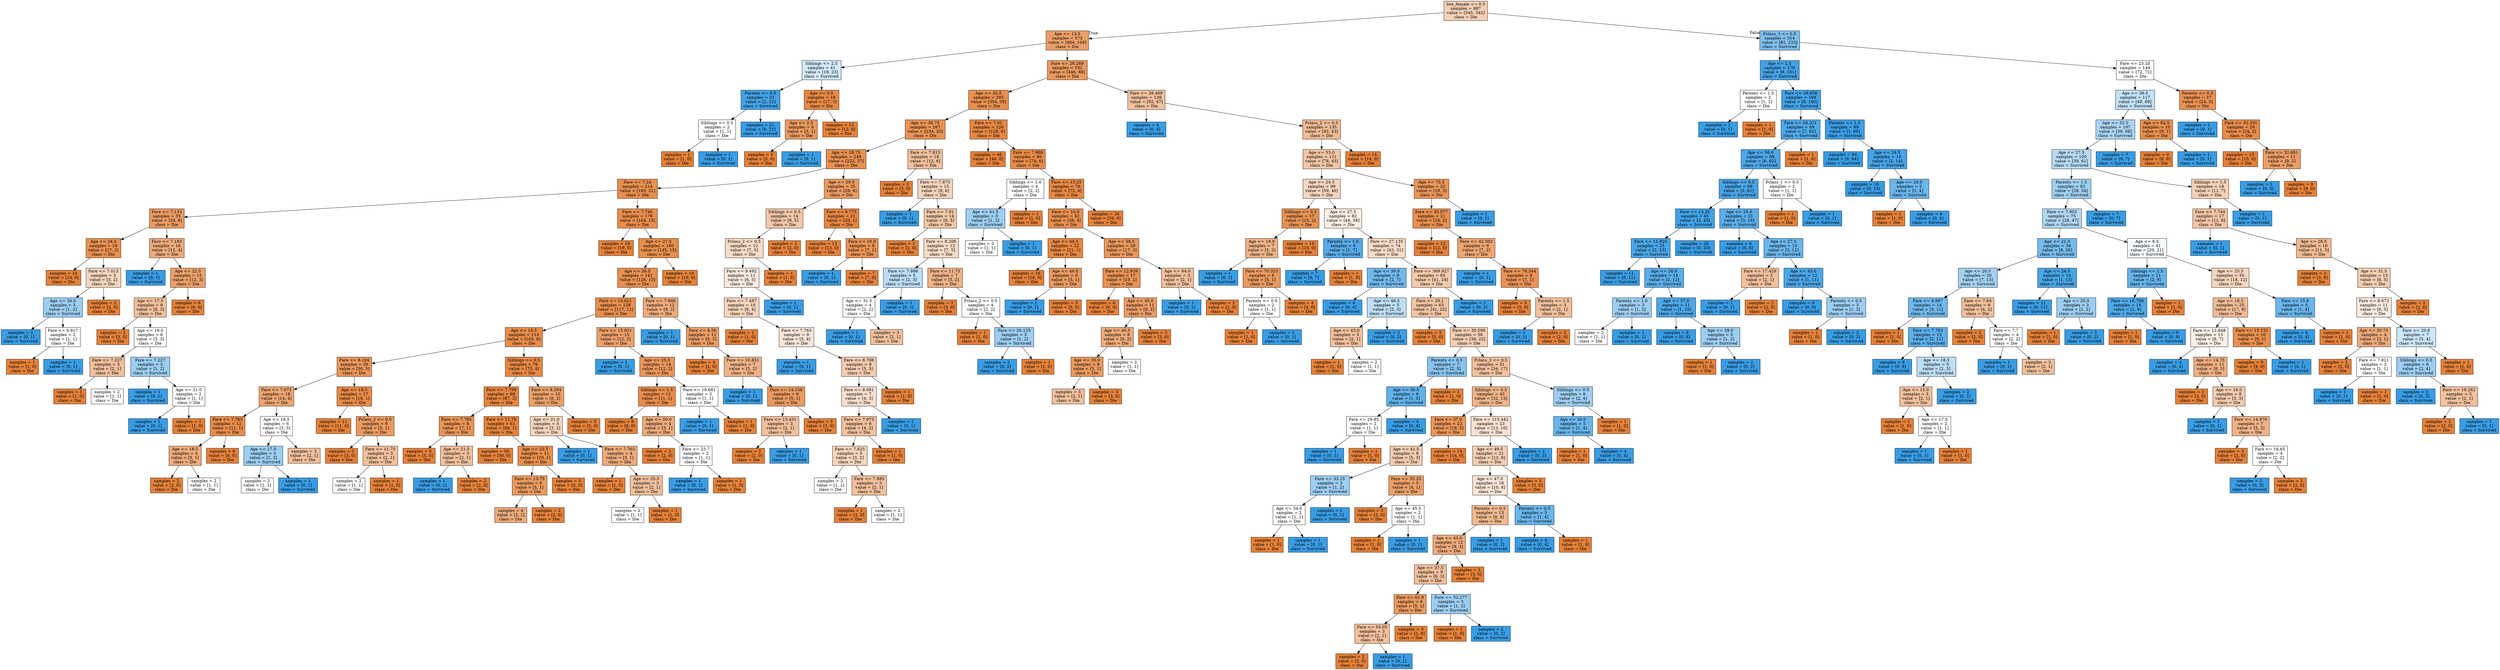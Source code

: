 digraph Tree {
node [shape=box, style="filled", color="black"] ;
0 [label="Sex_female <= 0.5\nsamples = 887\nvalue = [545, 342]\nclass = Die", fillcolor="#e581395f"] ;
1 [label="Age <= 13.0\nsamples = 573\nvalue = [464, 109]\nclass = Die", fillcolor="#e58139c3"] ;
0 -> 1 [labeldistance=2.5, labelangle=45, headlabel="True"] ;
2 [label="Siblings <= 2.5\nsamples = 41\nvalue = [18, 23]\nclass = Survived", fillcolor="#399de537"] ;
1 -> 2 ;
3 [label="Parents <= 0.5\nsamples = 23\nvalue = [1, 22]\nclass = Survived", fillcolor="#399de5f3"] ;
2 -> 3 ;
4 [label="Siblings <= 0.5\nsamples = 2\nvalue = [1, 1]\nclass = Die", fillcolor="#e5813900"] ;
3 -> 4 ;
5 [label="samples = 1\nvalue = [1, 0]\nclass = Die", fillcolor="#e58139ff"] ;
4 -> 5 ;
6 [label="samples = 1\nvalue = [0, 1]\nclass = Survived", fillcolor="#399de5ff"] ;
4 -> 6 ;
7 [label="samples = 21\nvalue = [0, 21]\nclass = Survived", fillcolor="#399de5ff"] ;
3 -> 7 ;
8 [label="Age <= 3.5\nsamples = 18\nvalue = [17, 1]\nclass = Die", fillcolor="#e58139f0"] ;
2 -> 8 ;
9 [label="Age <= 2.5\nsamples = 6\nvalue = [5, 1]\nclass = Die", fillcolor="#e58139cc"] ;
8 -> 9 ;
10 [label="samples = 5\nvalue = [5, 0]\nclass = Die", fillcolor="#e58139ff"] ;
9 -> 10 ;
11 [label="samples = 1\nvalue = [0, 1]\nclass = Survived", fillcolor="#399de5ff"] ;
9 -> 11 ;
12 [label="samples = 12\nvalue = [12, 0]\nclass = Die", fillcolor="#e58139ff"] ;
8 -> 12 ;
13 [label="Fare <= 26.269\nsamples = 532\nvalue = [446, 86]\nclass = Die", fillcolor="#e58139ce"] ;
1 -> 13 ;
14 [label="Age <= 32.5\nsamples = 393\nvalue = [354, 39]\nclass = Die", fillcolor="#e58139e3"] ;
13 -> 14 ;
15 [label="Age <= 30.75\nsamples = 267\nvalue = [234, 33]\nclass = Die", fillcolor="#e58139db"] ;
14 -> 15 ;
16 [label="Age <= 28.75\nsamples = 249\nvalue = [222, 27]\nclass = Die", fillcolor="#e58139e0"] ;
15 -> 16 ;
17 [label="Fare <= 7.24\nsamples = 214\nvalue = [193, 21]\nclass = Die", fillcolor="#e58139e3"] ;
16 -> 17 ;
18 [label="Fare <= 7.133\nsamples = 35\nvalue = [29, 6]\nclass = Die", fillcolor="#e58139ca"] ;
17 -> 18 ;
19 [label="Age <= 24.5\nsamples = 19\nvalue = [17, 2]\nclass = Die", fillcolor="#e58139e1"] ;
18 -> 19 ;
20 [label="samples = 14\nvalue = [14, 0]\nclass = Die", fillcolor="#e58139ff"] ;
19 -> 20 ;
21 [label="Fare <= 7.013\nsamples = 5\nvalue = [3, 2]\nclass = Die", fillcolor="#e5813955"] ;
19 -> 21 ;
22 [label="Age <= 26.0\nsamples = 3\nvalue = [1, 2]\nclass = Survived", fillcolor="#399de57f"] ;
21 -> 22 ;
23 [label="samples = 1\nvalue = [0, 1]\nclass = Survived", fillcolor="#399de5ff"] ;
22 -> 23 ;
24 [label="Fare <= 6.917\nsamples = 2\nvalue = [1, 1]\nclass = Die", fillcolor="#e5813900"] ;
22 -> 24 ;
25 [label="samples = 1\nvalue = [1, 0]\nclass = Die", fillcolor="#e58139ff"] ;
24 -> 25 ;
26 [label="samples = 1\nvalue = [0, 1]\nclass = Survived", fillcolor="#399de5ff"] ;
24 -> 26 ;
27 [label="samples = 2\nvalue = [2, 0]\nclass = Die", fillcolor="#e58139ff"] ;
21 -> 27 ;
28 [label="Fare <= 7.183\nsamples = 16\nvalue = [12, 4]\nclass = Die", fillcolor="#e58139aa"] ;
18 -> 28 ;
29 [label="samples = 1\nvalue = [0, 1]\nclass = Survived", fillcolor="#399de5ff"] ;
28 -> 29 ;
30 [label="Age <= 22.5\nsamples = 15\nvalue = [12, 3]\nclass = Die", fillcolor="#e58139bf"] ;
28 -> 30 ;
31 [label="Age <= 17.5\nsamples = 9\nvalue = [6, 3]\nclass = Die", fillcolor="#e581397f"] ;
30 -> 31 ;
32 [label="samples = 3\nvalue = [3, 0]\nclass = Die", fillcolor="#e58139ff"] ;
31 -> 32 ;
33 [label="Age <= 19.0\nsamples = 6\nvalue = [3, 3]\nclass = Die", fillcolor="#e5813900"] ;
31 -> 33 ;
34 [label="Fare <= 7.227\nsamples = 3\nvalue = [2, 1]\nclass = Die", fillcolor="#e581397f"] ;
33 -> 34 ;
35 [label="samples = 1\nvalue = [1, 0]\nclass = Die", fillcolor="#e58139ff"] ;
34 -> 35 ;
36 [label="samples = 2\nvalue = [1, 1]\nclass = Die", fillcolor="#e5813900"] ;
34 -> 36 ;
37 [label="Fare <= 7.227\nsamples = 3\nvalue = [1, 2]\nclass = Survived", fillcolor="#399de57f"] ;
33 -> 37 ;
38 [label="samples = 1\nvalue = [0, 1]\nclass = Survived", fillcolor="#399de5ff"] ;
37 -> 38 ;
39 [label="Age <= 21.0\nsamples = 2\nvalue = [1, 1]\nclass = Die", fillcolor="#e5813900"] ;
37 -> 39 ;
40 [label="samples = 1\nvalue = [0, 1]\nclass = Survived", fillcolor="#399de5ff"] ;
39 -> 40 ;
41 [label="samples = 1\nvalue = [1, 0]\nclass = Die", fillcolor="#e58139ff"] ;
39 -> 41 ;
42 [label="samples = 6\nvalue = [6, 0]\nclass = Die", fillcolor="#e58139ff"] ;
30 -> 42 ;
43 [label="Fare <= 7.746\nsamples = 179\nvalue = [164, 15]\nclass = Die", fillcolor="#e58139e8"] ;
17 -> 43 ;
44 [label="samples = 19\nvalue = [19, 0]\nclass = Die", fillcolor="#e58139ff"] ;
43 -> 44 ;
45 [label="Age <= 27.5\nsamples = 160\nvalue = [145, 15]\nclass = Die", fillcolor="#e58139e5"] ;
43 -> 45 ;
46 [label="Age <= 26.5\nsamples = 141\nvalue = [126, 15]\nclass = Die", fillcolor="#e58139e1"] ;
45 -> 46 ;
47 [label="Fare <= 15.621\nsamples = 129\nvalue = [117, 12]\nclass = Die", fillcolor="#e58139e5"] ;
46 -> 47 ;
48 [label="Age <= 19.5\nsamples = 114\nvalue = [105, 9]\nclass = Die", fillcolor="#e58139e9"] ;
47 -> 48 ;
49 [label="Fare <= 8.104\nsamples = 35\nvalue = [30, 5]\nclass = Die", fillcolor="#e58139d4"] ;
48 -> 49 ;
50 [label="Fare <= 7.973\nsamples = 18\nvalue = [14, 4]\nclass = Die", fillcolor="#e58139b6"] ;
49 -> 50 ;
51 [label="Fare <= 7.763\nsamples = 12\nvalue = [11, 1]\nclass = Die", fillcolor="#e58139e8"] ;
50 -> 51 ;
52 [label="Age <= 18.5\nsamples = 4\nvalue = [3, 1]\nclass = Die", fillcolor="#e58139aa"] ;
51 -> 52 ;
53 [label="samples = 2\nvalue = [2, 0]\nclass = Die", fillcolor="#e58139ff"] ;
52 -> 53 ;
54 [label="samples = 2\nvalue = [1, 1]\nclass = Die", fillcolor="#e5813900"] ;
52 -> 54 ;
55 [label="samples = 8\nvalue = [8, 0]\nclass = Die", fillcolor="#e58139ff"] ;
51 -> 55 ;
56 [label="Age <= 18.5\nsamples = 6\nvalue = [3, 3]\nclass = Die", fillcolor="#e5813900"] ;
50 -> 56 ;
57 [label="Age <= 17.0\nsamples = 3\nvalue = [1, 2]\nclass = Survived", fillcolor="#399de57f"] ;
56 -> 57 ;
58 [label="samples = 2\nvalue = [1, 1]\nclass = Die", fillcolor="#e5813900"] ;
57 -> 58 ;
59 [label="samples = 1\nvalue = [0, 1]\nclass = Survived", fillcolor="#399de5ff"] ;
57 -> 59 ;
60 [label="samples = 3\nvalue = [2, 1]\nclass = Die", fillcolor="#e581397f"] ;
56 -> 60 ;
61 [label="Age <= 18.5\nsamples = 17\nvalue = [16, 1]\nclass = Die", fillcolor="#e58139ef"] ;
49 -> 61 ;
62 [label="samples = 11\nvalue = [11, 0]\nclass = Die", fillcolor="#e58139ff"] ;
61 -> 62 ;
63 [label="Pclass_2 <= 0.5\nsamples = 6\nvalue = [5, 1]\nclass = Die", fillcolor="#e58139cc"] ;
61 -> 63 ;
64 [label="samples = 3\nvalue = [3, 0]\nclass = Die", fillcolor="#e58139ff"] ;
63 -> 64 ;
65 [label="Fare <= 11.75\nsamples = 3\nvalue = [2, 1]\nclass = Die", fillcolor="#e581397f"] ;
63 -> 65 ;
66 [label="samples = 2\nvalue = [1, 1]\nclass = Die", fillcolor="#e5813900"] ;
65 -> 66 ;
67 [label="samples = 1\nvalue = [1, 0]\nclass = Die", fillcolor="#e58139ff"] ;
65 -> 67 ;
68 [label="Siblings <= 0.5\nsamples = 79\nvalue = [75, 4]\nclass = Die", fillcolor="#e58139f1"] ;
48 -> 68 ;
69 [label="Fare <= 7.798\nsamples = 69\nvalue = [67, 2]\nclass = Die", fillcolor="#e58139f7"] ;
68 -> 69 ;
70 [label="Fare <= 7.785\nsamples = 8\nvalue = [7, 1]\nclass = Die", fillcolor="#e58139db"] ;
69 -> 70 ;
71 [label="samples = 5\nvalue = [5, 0]\nclass = Die", fillcolor="#e58139ff"] ;
70 -> 71 ;
72 [label="Age <= 21.5\nsamples = 3\nvalue = [2, 1]\nclass = Die", fillcolor="#e581397f"] ;
70 -> 72 ;
73 [label="samples = 1\nvalue = [0, 1]\nclass = Survived", fillcolor="#399de5ff"] ;
72 -> 73 ;
74 [label="samples = 2\nvalue = [2, 0]\nclass = Die", fillcolor="#e58139ff"] ;
72 -> 74 ;
75 [label="Fare <= 11.75\nsamples = 61\nvalue = [60, 1]\nclass = Die", fillcolor="#e58139fb"] ;
69 -> 75 ;
76 [label="samples = 50\nvalue = [50, 0]\nclass = Die", fillcolor="#e58139ff"] ;
75 -> 76 ;
77 [label="Age <= 23.5\nsamples = 11\nvalue = [10, 1]\nclass = Die", fillcolor="#e58139e6"] ;
75 -> 77 ;
78 [label="Fare <= 13.75\nsamples = 6\nvalue = [5, 1]\nclass = Die", fillcolor="#e58139cc"] ;
77 -> 78 ;
79 [label="samples = 4\nvalue = [3, 1]\nclass = Die", fillcolor="#e58139aa"] ;
78 -> 79 ;
80 [label="samples = 2\nvalue = [2, 0]\nclass = Die", fillcolor="#e58139ff"] ;
78 -> 80 ;
81 [label="samples = 5\nvalue = [5, 0]\nclass = Die", fillcolor="#e58139ff"] ;
77 -> 81 ;
82 [label="Fare <= 8.294\nsamples = 10\nvalue = [8, 2]\nclass = Die", fillcolor="#e58139bf"] ;
68 -> 82 ;
83 [label="Age <= 21.0\nsamples = 5\nvalue = [3, 2]\nclass = Die", fillcolor="#e5813955"] ;
82 -> 83 ;
84 [label="samples = 1\nvalue = [0, 1]\nclass = Survived", fillcolor="#399de5ff"] ;
83 -> 84 ;
85 [label="Fare <= 7.763\nsamples = 4\nvalue = [3, 1]\nclass = Die", fillcolor="#e58139aa"] ;
83 -> 85 ;
86 [label="samples = 1\nvalue = [1, 0]\nclass = Die", fillcolor="#e58139ff"] ;
85 -> 86 ;
87 [label="Age <= 25.5\nsamples = 3\nvalue = [2, 1]\nclass = Die", fillcolor="#e581397f"] ;
85 -> 87 ;
88 [label="samples = 2\nvalue = [1, 1]\nclass = Die", fillcolor="#e5813900"] ;
87 -> 88 ;
89 [label="samples = 1\nvalue = [1, 0]\nclass = Die", fillcolor="#e58139ff"] ;
87 -> 89 ;
90 [label="samples = 5\nvalue = [5, 0]\nclass = Die", fillcolor="#e58139ff"] ;
82 -> 90 ;
91 [label="Fare <= 15.921\nsamples = 15\nvalue = [12, 3]\nclass = Die", fillcolor="#e58139bf"] ;
47 -> 91 ;
92 [label="samples = 1\nvalue = [0, 1]\nclass = Survived", fillcolor="#399de5ff"] ;
91 -> 92 ;
93 [label="Age <= 25.5\nsamples = 14\nvalue = [12, 2]\nclass = Die", fillcolor="#e58139d4"] ;
91 -> 93 ;
94 [label="Siblings <= 1.5\nsamples = 12\nvalue = [11, 1]\nclass = Die", fillcolor="#e58139e8"] ;
93 -> 94 ;
95 [label="samples = 8\nvalue = [8, 0]\nclass = Die", fillcolor="#e58139ff"] ;
94 -> 95 ;
96 [label="Age <= 20.0\nsamples = 4\nvalue = [3, 1]\nclass = Die", fillcolor="#e58139aa"] ;
94 -> 96 ;
97 [label="samples = 2\nvalue = [2, 0]\nclass = Die", fillcolor="#e58139ff"] ;
96 -> 97 ;
98 [label="Fare <= 23.7\nsamples = 2\nvalue = [1, 1]\nclass = Die", fillcolor="#e5813900"] ;
96 -> 98 ;
99 [label="samples = 1\nvalue = [0, 1]\nclass = Survived", fillcolor="#399de5ff"] ;
98 -> 99 ;
100 [label="samples = 1\nvalue = [1, 0]\nclass = Die", fillcolor="#e58139ff"] ;
98 -> 100 ;
101 [label="Fare <= 19.681\nsamples = 2\nvalue = [1, 1]\nclass = Die", fillcolor="#e5813900"] ;
93 -> 101 ;
102 [label="samples = 1\nvalue = [0, 1]\nclass = Survived", fillcolor="#399de5ff"] ;
101 -> 102 ;
103 [label="samples = 1\nvalue = [1, 0]\nclass = Die", fillcolor="#e58139ff"] ;
101 -> 103 ;
104 [label="Fare <= 7.846\nsamples = 12\nvalue = [9, 3]\nclass = Die", fillcolor="#e58139aa"] ;
46 -> 104 ;
105 [label="samples = 1\nvalue = [0, 1]\nclass = Survived", fillcolor="#399de5ff"] ;
104 -> 105 ;
106 [label="Fare <= 8.56\nsamples = 11\nvalue = [9, 2]\nclass = Die", fillcolor="#e58139c6"] ;
104 -> 106 ;
107 [label="samples = 4\nvalue = [4, 0]\nclass = Die", fillcolor="#e58139ff"] ;
106 -> 107 ;
108 [label="Fare <= 10.831\nsamples = 7\nvalue = [5, 2]\nclass = Die", fillcolor="#e5813999"] ;
106 -> 108 ;
109 [label="samples = 1\nvalue = [0, 1]\nclass = Survived", fillcolor="#399de5ff"] ;
108 -> 109 ;
110 [label="Fare <= 14.158\nsamples = 6\nvalue = [5, 1]\nclass = Die", fillcolor="#e58139cc"] ;
108 -> 110 ;
111 [label="Fare <= 13.431\nsamples = 3\nvalue = [2, 1]\nclass = Die", fillcolor="#e581397f"] ;
110 -> 111 ;
112 [label="samples = 2\nvalue = [2, 0]\nclass = Die", fillcolor="#e58139ff"] ;
111 -> 112 ;
113 [label="samples = 1\nvalue = [0, 1]\nclass = Survived", fillcolor="#399de5ff"] ;
111 -> 113 ;
114 [label="samples = 3\nvalue = [3, 0]\nclass = Die", fillcolor="#e58139ff"] ;
110 -> 114 ;
115 [label="samples = 19\nvalue = [19, 0]\nclass = Die", fillcolor="#e58139ff"] ;
45 -> 115 ;
116 [label="Age <= 29.5\nsamples = 35\nvalue = [29, 6]\nclass = Die", fillcolor="#e58139ca"] ;
16 -> 116 ;
117 [label="Siblings <= 0.5\nsamples = 14\nvalue = [9, 5]\nclass = Die", fillcolor="#e5813971"] ;
116 -> 117 ;
118 [label="Pclass_2 <= 0.5\nsamples = 12\nvalue = [7, 5]\nclass = Die", fillcolor="#e5813949"] ;
117 -> 118 ;
119 [label="Fare <= 9.492\nsamples = 11\nvalue = [6, 5]\nclass = Die", fillcolor="#e581392a"] ;
118 -> 119 ;
120 [label="Fare <= 7.487\nsamples = 10\nvalue = [6, 4]\nclass = Die", fillcolor="#e5813955"] ;
119 -> 120 ;
121 [label="samples = 1\nvalue = [1, 0]\nclass = Die", fillcolor="#e58139ff"] ;
120 -> 121 ;
122 [label="Fare <= 7.763\nsamples = 9\nvalue = [5, 4]\nclass = Die", fillcolor="#e5813933"] ;
120 -> 122 ;
123 [label="samples = 1\nvalue = [0, 1]\nclass = Survived", fillcolor="#399de5ff"] ;
122 -> 123 ;
124 [label="Fare <= 8.798\nsamples = 8\nvalue = [5, 3]\nclass = Die", fillcolor="#e5813966"] ;
122 -> 124 ;
125 [label="Fare <= 8.081\nsamples = 7\nvalue = [4, 3]\nclass = Die", fillcolor="#e5813940"] ;
124 -> 125 ;
126 [label="Fare <= 7.973\nsamples = 6\nvalue = [4, 2]\nclass = Die", fillcolor="#e581397f"] ;
125 -> 126 ;
127 [label="Fare <= 7.825\nsamples = 5\nvalue = [3, 2]\nclass = Die", fillcolor="#e5813955"] ;
126 -> 127 ;
128 [label="samples = 2\nvalue = [1, 1]\nclass = Die", fillcolor="#e5813900"] ;
127 -> 128 ;
129 [label="Fare <= 7.885\nsamples = 3\nvalue = [2, 1]\nclass = Die", fillcolor="#e581397f"] ;
127 -> 129 ;
130 [label="samples = 1\nvalue = [1, 0]\nclass = Die", fillcolor="#e58139ff"] ;
129 -> 130 ;
131 [label="samples = 2\nvalue = [1, 1]\nclass = Die", fillcolor="#e5813900"] ;
129 -> 131 ;
132 [label="samples = 1\nvalue = [1, 0]\nclass = Die", fillcolor="#e58139ff"] ;
126 -> 132 ;
133 [label="samples = 1\nvalue = [0, 1]\nclass = Survived", fillcolor="#399de5ff"] ;
125 -> 133 ;
134 [label="samples = 1\nvalue = [1, 0]\nclass = Die", fillcolor="#e58139ff"] ;
124 -> 134 ;
135 [label="samples = 1\nvalue = [0, 1]\nclass = Survived", fillcolor="#399de5ff"] ;
119 -> 135 ;
136 [label="samples = 1\nvalue = [1, 0]\nclass = Die", fillcolor="#e58139ff"] ;
118 -> 136 ;
137 [label="samples = 2\nvalue = [2, 0]\nclass = Die", fillcolor="#e58139ff"] ;
117 -> 137 ;
138 [label="Fare <= 8.775\nsamples = 21\nvalue = [20, 1]\nclass = Die", fillcolor="#e58139f2"] ;
116 -> 138 ;
139 [label="samples = 13\nvalue = [13, 0]\nclass = Die", fillcolor="#e58139ff"] ;
138 -> 139 ;
140 [label="Fare <= 10.0\nsamples = 8\nvalue = [7, 1]\nclass = Die", fillcolor="#e58139db"] ;
138 -> 140 ;
141 [label="samples = 1\nvalue = [0, 1]\nclass = Survived", fillcolor="#399de5ff"] ;
140 -> 141 ;
142 [label="samples = 7\nvalue = [7, 0]\nclass = Die", fillcolor="#e58139ff"] ;
140 -> 142 ;
143 [label="Fare <= 7.815\nsamples = 18\nvalue = [12, 6]\nclass = Die", fillcolor="#e581397f"] ;
15 -> 143 ;
144 [label="samples = 3\nvalue = [3, 0]\nclass = Die", fillcolor="#e58139ff"] ;
143 -> 144 ;
145 [label="Fare <= 7.875\nsamples = 15\nvalue = [9, 6]\nclass = Die", fillcolor="#e5813955"] ;
143 -> 145 ;
146 [label="samples = 1\nvalue = [0, 1]\nclass = Survived", fillcolor="#399de5ff"] ;
145 -> 146 ;
147 [label="Fare <= 7.91\nsamples = 14\nvalue = [9, 5]\nclass = Die", fillcolor="#e5813971"] ;
145 -> 147 ;
148 [label="samples = 2\nvalue = [2, 0]\nclass = Die", fillcolor="#e58139ff"] ;
147 -> 148 ;
149 [label="Fare <= 8.206\nsamples = 12\nvalue = [7, 5]\nclass = Die", fillcolor="#e5813949"] ;
147 -> 149 ;
150 [label="Fare <= 7.988\nsamples = 5\nvalue = [2, 3]\nclass = Survived", fillcolor="#399de555"] ;
149 -> 150 ;
151 [label="Age <= 31.5\nsamples = 4\nvalue = [2, 2]\nclass = Die", fillcolor="#e5813900"] ;
150 -> 151 ;
152 [label="samples = 1\nvalue = [0, 1]\nclass = Survived", fillcolor="#399de5ff"] ;
151 -> 152 ;
153 [label="samples = 3\nvalue = [2, 1]\nclass = Die", fillcolor="#e581397f"] ;
151 -> 153 ;
154 [label="samples = 1\nvalue = [0, 1]\nclass = Survived", fillcolor="#399de5ff"] ;
150 -> 154 ;
155 [label="Fare <= 11.75\nsamples = 7\nvalue = [5, 2]\nclass = Die", fillcolor="#e5813999"] ;
149 -> 155 ;
156 [label="samples = 3\nvalue = [3, 0]\nclass = Die", fillcolor="#e58139ff"] ;
155 -> 156 ;
157 [label="Pclass_2 <= 0.5\nsamples = 4\nvalue = [2, 2]\nclass = Die", fillcolor="#e5813900"] ;
155 -> 157 ;
158 [label="samples = 1\nvalue = [1, 0]\nclass = Die", fillcolor="#e58139ff"] ;
157 -> 158 ;
159 [label="Fare <= 26.125\nsamples = 3\nvalue = [1, 2]\nclass = Survived", fillcolor="#399de57f"] ;
157 -> 159 ;
160 [label="samples = 2\nvalue = [0, 2]\nclass = Survived", fillcolor="#399de5ff"] ;
159 -> 160 ;
161 [label="samples = 1\nvalue = [1, 0]\nclass = Die", fillcolor="#e58139ff"] ;
159 -> 161 ;
162 [label="Fare <= 7.91\nsamples = 126\nvalue = [120, 6]\nclass = Die", fillcolor="#e58139f2"] ;
14 -> 162 ;
163 [label="samples = 46\nvalue = [46, 0]\nclass = Die", fillcolor="#e58139ff"] ;
162 -> 163 ;
164 [label="Fare <= 7.988\nsamples = 80\nvalue = [74, 6]\nclass = Die", fillcolor="#e58139ea"] ;
162 -> 164 ;
165 [label="Siblings <= 1.0\nsamples = 4\nvalue = [2, 2]\nclass = Die", fillcolor="#e5813900"] ;
164 -> 165 ;
166 [label="Age <= 41.5\nsamples = 3\nvalue = [1, 2]\nclass = Survived", fillcolor="#399de57f"] ;
165 -> 166 ;
167 [label="samples = 2\nvalue = [1, 1]\nclass = Die", fillcolor="#e5813900"] ;
166 -> 167 ;
168 [label="samples = 1\nvalue = [0, 1]\nclass = Survived", fillcolor="#399de5ff"] ;
166 -> 168 ;
169 [label="samples = 1\nvalue = [1, 0]\nclass = Die", fillcolor="#e58139ff"] ;
165 -> 169 ;
170 [label="Fare <= 13.25\nsamples = 76\nvalue = [72, 4]\nclass = Die", fillcolor="#e58139f1"] ;
164 -> 170 ;
171 [label="Fare <= 10.0\nsamples = 42\nvalue = [38, 4]\nclass = Die", fillcolor="#e58139e4"] ;
170 -> 171 ;
172 [label="Age <= 44.5\nsamples = 22\nvalue = [21, 1]\nclass = Die", fillcolor="#e58139f3"] ;
171 -> 172 ;
173 [label="samples = 16\nvalue = [16, 0]\nclass = Die", fillcolor="#e58139ff"] ;
172 -> 173 ;
174 [label="Age <= 46.0\nsamples = 6\nvalue = [5, 1]\nclass = Die", fillcolor="#e58139cc"] ;
172 -> 174 ;
175 [label="samples = 1\nvalue = [0, 1]\nclass = Survived", fillcolor="#399de5ff"] ;
174 -> 175 ;
176 [label="samples = 5\nvalue = [5, 0]\nclass = Die", fillcolor="#e58139ff"] ;
174 -> 176 ;
177 [label="Age <= 59.5\nsamples = 20\nvalue = [17, 3]\nclass = Die", fillcolor="#e58139d2"] ;
171 -> 177 ;
178 [label="Fare <= 12.938\nsamples = 17\nvalue = [15, 2]\nclass = Die", fillcolor="#e58139dd"] ;
177 -> 178 ;
179 [label="samples = 6\nvalue = [6, 0]\nclass = Die", fillcolor="#e58139ff"] ;
178 -> 179 ;
180 [label="Age <= 45.0\nsamples = 11\nvalue = [9, 2]\nclass = Die", fillcolor="#e58139c6"] ;
178 -> 180 ;
181 [label="Age <= 40.5\nsamples = 8\nvalue = [6, 2]\nclass = Die", fillcolor="#e58139aa"] ;
180 -> 181 ;
182 [label="Age <= 35.0\nsamples = 6\nvalue = [5, 1]\nclass = Die", fillcolor="#e58139cc"] ;
181 -> 182 ;
183 [label="samples = 3\nvalue = [2, 1]\nclass = Die", fillcolor="#e581397f"] ;
182 -> 183 ;
184 [label="samples = 3\nvalue = [3, 0]\nclass = Die", fillcolor="#e58139ff"] ;
182 -> 184 ;
185 [label="samples = 2\nvalue = [1, 1]\nclass = Die", fillcolor="#e5813900"] ;
181 -> 185 ;
186 [label="samples = 3\nvalue = [3, 0]\nclass = Die", fillcolor="#e58139ff"] ;
180 -> 186 ;
187 [label="Age <= 64.0\nsamples = 3\nvalue = [2, 1]\nclass = Die", fillcolor="#e581397f"] ;
177 -> 187 ;
188 [label="samples = 1\nvalue = [0, 1]\nclass = Survived", fillcolor="#399de5ff"] ;
187 -> 188 ;
189 [label="samples = 2\nvalue = [2, 0]\nclass = Die", fillcolor="#e58139ff"] ;
187 -> 189 ;
190 [label="samples = 34\nvalue = [34, 0]\nclass = Die", fillcolor="#e58139ff"] ;
170 -> 190 ;
191 [label="Fare <= 26.469\nsamples = 139\nvalue = [92, 47]\nclass = Die", fillcolor="#e581397d"] ;
13 -> 191 ;
192 [label="samples = 4\nvalue = [0, 4]\nclass = Survived", fillcolor="#399de5ff"] ;
191 -> 192 ;
193 [label="Pclass_2 <= 0.5\nsamples = 135\nvalue = [92, 43]\nclass = Die", fillcolor="#e5813988"] ;
191 -> 193 ;
194 [label="Age <= 53.0\nsamples = 121\nvalue = [78, 43]\nclass = Die", fillcolor="#e5813972"] ;
193 -> 194 ;
195 [label="Age <= 24.5\nsamples = 99\nvalue = [59, 40]\nclass = Die", fillcolor="#e5813952"] ;
194 -> 195 ;
196 [label="Siblings <= 0.5\nsamples = 17\nvalue = [15, 2]\nclass = Die", fillcolor="#e58139dd"] ;
195 -> 196 ;
197 [label="Age <= 19.0\nsamples = 7\nvalue = [5, 2]\nclass = Die", fillcolor="#e5813999"] ;
196 -> 197 ;
198 [label="samples = 1\nvalue = [0, 1]\nclass = Survived", fillcolor="#399de5ff"] ;
197 -> 198 ;
199 [label="Fare <= 70.323\nsamples = 6\nvalue = [5, 1]\nclass = Die", fillcolor="#e58139cc"] ;
197 -> 199 ;
200 [label="Parents <= 0.5\nsamples = 2\nvalue = [1, 1]\nclass = Die", fillcolor="#e5813900"] ;
199 -> 200 ;
201 [label="samples = 1\nvalue = [1, 0]\nclass = Die", fillcolor="#e58139ff"] ;
200 -> 201 ;
202 [label="samples = 1\nvalue = [0, 1]\nclass = Survived", fillcolor="#399de5ff"] ;
200 -> 202 ;
203 [label="samples = 4\nvalue = [4, 0]\nclass = Die", fillcolor="#e58139ff"] ;
199 -> 203 ;
204 [label="samples = 10\nvalue = [10, 0]\nclass = Die", fillcolor="#e58139ff"] ;
196 -> 204 ;
205 [label="Age <= 27.5\nsamples = 82\nvalue = [44, 38]\nclass = Die", fillcolor="#e5813923"] ;
195 -> 205 ;
206 [label="Parents <= 1.0\nsamples = 8\nvalue = [1, 7]\nclass = Survived", fillcolor="#399de5db"] ;
205 -> 206 ;
207 [label="samples = 7\nvalue = [0, 7]\nclass = Survived", fillcolor="#399de5ff"] ;
206 -> 207 ;
208 [label="samples = 1\nvalue = [1, 0]\nclass = Die", fillcolor="#e58139ff"] ;
206 -> 208 ;
209 [label="Fare <= 27.135\nsamples = 74\nvalue = [43, 31]\nclass = Die", fillcolor="#e5813947"] ;
205 -> 209 ;
210 [label="Age <= 39.0\nsamples = 9\nvalue = [2, 7]\nclass = Survived", fillcolor="#399de5b6"] ;
209 -> 210 ;
211 [label="samples = 4\nvalue = [0, 4]\nclass = Survived", fillcolor="#399de5ff"] ;
210 -> 211 ;
212 [label="Age <= 46.5\nsamples = 5\nvalue = [2, 3]\nclass = Survived", fillcolor="#399de555"] ;
210 -> 212 ;
213 [label="Age <= 43.0\nsamples = 3\nvalue = [2, 1]\nclass = Die", fillcolor="#e581397f"] ;
212 -> 213 ;
214 [label="samples = 1\nvalue = [1, 0]\nclass = Die", fillcolor="#e58139ff"] ;
213 -> 214 ;
215 [label="samples = 2\nvalue = [1, 1]\nclass = Die", fillcolor="#e5813900"] ;
213 -> 215 ;
216 [label="samples = 2\nvalue = [0, 2]\nclass = Survived", fillcolor="#399de5ff"] ;
212 -> 216 ;
217 [label="Fare <= 369.927\nsamples = 65\nvalue = [41, 24]\nclass = Die", fillcolor="#e581396a"] ;
209 -> 217 ;
218 [label="Fare <= 29.1\nsamples = 63\nvalue = [41, 22]\nclass = Die", fillcolor="#e5813976"] ;
217 -> 218 ;
219 [label="samples = 5\nvalue = [5, 0]\nclass = Die", fillcolor="#e58139ff"] ;
218 -> 219 ;
220 [label="Fare <= 30.598\nsamples = 58\nvalue = [36, 22]\nclass = Die", fillcolor="#e5813963"] ;
218 -> 220 ;
221 [label="Parents <= 0.5\nsamples = 7\nvalue = [2, 5]\nclass = Survived", fillcolor="#399de599"] ;
220 -> 221 ;
222 [label="Age <= 30.5\nsamples = 6\nvalue = [1, 5]\nclass = Survived", fillcolor="#399de5cc"] ;
221 -> 222 ;
223 [label="Fare <= 29.85\nsamples = 2\nvalue = [1, 1]\nclass = Die", fillcolor="#e5813900"] ;
222 -> 223 ;
224 [label="samples = 1\nvalue = [0, 1]\nclass = Survived", fillcolor="#399de5ff"] ;
223 -> 224 ;
225 [label="samples = 1\nvalue = [1, 0]\nclass = Die", fillcolor="#e58139ff"] ;
223 -> 225 ;
226 [label="samples = 4\nvalue = [0, 4]\nclass = Survived", fillcolor="#399de5ff"] ;
222 -> 226 ;
227 [label="samples = 1\nvalue = [1, 0]\nclass = Die", fillcolor="#e58139ff"] ;
221 -> 227 ;
228 [label="Pclass_3 <= 0.5\nsamples = 51\nvalue = [34, 17]\nclass = Die", fillcolor="#e581397f"] ;
220 -> 228 ;
229 [label="Siblings <= 0.5\nsamples = 45\nvalue = [32, 13]\nclass = Die", fillcolor="#e5813997"] ;
228 -> 229 ;
230 [label="Fare <= 37.0\nsamples = 22\nvalue = [19, 3]\nclass = Die", fillcolor="#e58139d7"] ;
229 -> 230 ;
231 [label="Age <= 41.5\nsamples = 8\nvalue = [5, 3]\nclass = Die", fillcolor="#e5813966"] ;
230 -> 231 ;
232 [label="Fare <= 33.25\nsamples = 3\nvalue = [1, 2]\nclass = Survived", fillcolor="#399de57f"] ;
231 -> 232 ;
233 [label="Age <= 34.0\nsamples = 2\nvalue = [1, 1]\nclass = Die", fillcolor="#e5813900"] ;
232 -> 233 ;
234 [label="samples = 1\nvalue = [1, 0]\nclass = Die", fillcolor="#e58139ff"] ;
233 -> 234 ;
235 [label="samples = 1\nvalue = [0, 1]\nclass = Survived", fillcolor="#399de5ff"] ;
233 -> 235 ;
236 [label="samples = 1\nvalue = [0, 1]\nclass = Survived", fillcolor="#399de5ff"] ;
232 -> 236 ;
237 [label="Fare <= 35.25\nsamples = 5\nvalue = [4, 1]\nclass = Die", fillcolor="#e58139bf"] ;
231 -> 237 ;
238 [label="samples = 3\nvalue = [3, 0]\nclass = Die", fillcolor="#e58139ff"] ;
237 -> 238 ;
239 [label="Age <= 45.5\nsamples = 2\nvalue = [1, 1]\nclass = Die", fillcolor="#e5813900"] ;
237 -> 239 ;
240 [label="samples = 1\nvalue = [1, 0]\nclass = Die", fillcolor="#e58139ff"] ;
239 -> 240 ;
241 [label="samples = 1\nvalue = [0, 1]\nclass = Survived", fillcolor="#399de5ff"] ;
239 -> 241 ;
242 [label="samples = 14\nvalue = [14, 0]\nclass = Die", fillcolor="#e58139ff"] ;
230 -> 242 ;
243 [label="Fare <= 115.442\nsamples = 23\nvalue = [13, 10]\nclass = Die", fillcolor="#e581393b"] ;
229 -> 243 ;
244 [label="Age <= 49.5\nsamples = 21\nvalue = [13, 8]\nclass = Die", fillcolor="#e5813962"] ;
243 -> 244 ;
245 [label="Age <= 47.0\nsamples = 18\nvalue = [10, 8]\nclass = Die", fillcolor="#e5813933"] ;
244 -> 245 ;
246 [label="Parents <= 0.5\nsamples = 13\nvalue = [9, 4]\nclass = Die", fillcolor="#e581398e"] ;
245 -> 246 ;
247 [label="Age <= 43.0\nsamples = 12\nvalue = [9, 3]\nclass = Die", fillcolor="#e58139aa"] ;
246 -> 247 ;
248 [label="Age <= 37.5\nsamples = 9\nvalue = [6, 3]\nclass = Die", fillcolor="#e581397f"] ;
247 -> 248 ;
249 [label="Fare <= 61.8\nsamples = 6\nvalue = [5, 1]\nclass = Die", fillcolor="#e58139cc"] ;
248 -> 249 ;
250 [label="Fare <= 55.05\nsamples = 3\nvalue = [2, 1]\nclass = Die", fillcolor="#e581397f"] ;
249 -> 250 ;
251 [label="samples = 2\nvalue = [2, 0]\nclass = Die", fillcolor="#e58139ff"] ;
250 -> 251 ;
252 [label="samples = 1\nvalue = [0, 1]\nclass = Survived", fillcolor="#399de5ff"] ;
250 -> 252 ;
253 [label="samples = 3\nvalue = [3, 0]\nclass = Die", fillcolor="#e58139ff"] ;
249 -> 253 ;
254 [label="Fare <= 52.277\nsamples = 3\nvalue = [1, 2]\nclass = Survived", fillcolor="#399de57f"] ;
248 -> 254 ;
255 [label="samples = 1\nvalue = [1, 0]\nclass = Die", fillcolor="#e58139ff"] ;
254 -> 255 ;
256 [label="samples = 2\nvalue = [0, 2]\nclass = Survived", fillcolor="#399de5ff"] ;
254 -> 256 ;
257 [label="samples = 3\nvalue = [3, 0]\nclass = Die", fillcolor="#e58139ff"] ;
247 -> 257 ;
258 [label="samples = 1\nvalue = [0, 1]\nclass = Survived", fillcolor="#399de5ff"] ;
246 -> 258 ;
259 [label="Parents <= 0.5\nsamples = 5\nvalue = [1, 4]\nclass = Survived", fillcolor="#399de5bf"] ;
245 -> 259 ;
260 [label="samples = 4\nvalue = [0, 4]\nclass = Survived", fillcolor="#399de5ff"] ;
259 -> 260 ;
261 [label="samples = 1\nvalue = [1, 0]\nclass = Die", fillcolor="#e58139ff"] ;
259 -> 261 ;
262 [label="samples = 3\nvalue = [3, 0]\nclass = Die", fillcolor="#e58139ff"] ;
244 -> 262 ;
263 [label="samples = 2\nvalue = [0, 2]\nclass = Survived", fillcolor="#399de5ff"] ;
243 -> 263 ;
264 [label="Siblings <= 0.5\nsamples = 6\nvalue = [2, 4]\nclass = Survived", fillcolor="#399de57f"] ;
228 -> 264 ;
265 [label="Age <= 30.0\nsamples = 5\nvalue = [1, 4]\nclass = Survived", fillcolor="#399de5bf"] ;
264 -> 265 ;
266 [label="samples = 1\nvalue = [1, 0]\nclass = Die", fillcolor="#e58139ff"] ;
265 -> 266 ;
267 [label="samples = 4\nvalue = [0, 4]\nclass = Survived", fillcolor="#399de5ff"] ;
265 -> 267 ;
268 [label="samples = 1\nvalue = [1, 0]\nclass = Die", fillcolor="#e58139ff"] ;
264 -> 268 ;
269 [label="samples = 2\nvalue = [0, 2]\nclass = Survived", fillcolor="#399de5ff"] ;
217 -> 269 ;
270 [label="Age <= 75.5\nsamples = 22\nvalue = [19, 3]\nclass = Die", fillcolor="#e58139d7"] ;
194 -> 270 ;
271 [label="Fare <= 35.077\nsamples = 21\nvalue = [19, 2]\nclass = Die", fillcolor="#e58139e4"] ;
270 -> 271 ;
272 [label="samples = 12\nvalue = [12, 0]\nclass = Die", fillcolor="#e58139ff"] ;
271 -> 272 ;
273 [label="Fare <= 42.502\nsamples = 9\nvalue = [7, 2]\nclass = Die", fillcolor="#e58139b6"] ;
271 -> 273 ;
274 [label="samples = 1\nvalue = [0, 1]\nclass = Survived", fillcolor="#399de5ff"] ;
273 -> 274 ;
275 [label="Fare <= 78.244\nsamples = 8\nvalue = [7, 1]\nclass = Die", fillcolor="#e58139db"] ;
273 -> 275 ;
276 [label="samples = 5\nvalue = [5, 0]\nclass = Die", fillcolor="#e58139ff"] ;
275 -> 276 ;
277 [label="Parents <= 1.5\nsamples = 3\nvalue = [2, 1]\nclass = Die", fillcolor="#e581397f"] ;
275 -> 277 ;
278 [label="samples = 1\nvalue = [0, 1]\nclass = Survived", fillcolor="#399de5ff"] ;
277 -> 278 ;
279 [label="samples = 2\nvalue = [2, 0]\nclass = Die", fillcolor="#e58139ff"] ;
277 -> 279 ;
280 [label="samples = 1\nvalue = [0, 1]\nclass = Survived", fillcolor="#399de5ff"] ;
270 -> 280 ;
281 [label="samples = 14\nvalue = [14, 0]\nclass = Die", fillcolor="#e58139ff"] ;
193 -> 281 ;
282 [label="Pclass_3 <= 0.5\nsamples = 314\nvalue = [81, 233]\nclass = Survived", fillcolor="#399de5a6"] ;
0 -> 282 [labeldistance=2.5, labelangle=-45, headlabel="False"] ;
283 [label="Age <= 2.5\nsamples = 170\nvalue = [9, 161]\nclass = Survived", fillcolor="#399de5f1"] ;
282 -> 283 ;
284 [label="Parents <= 1.5\nsamples = 2\nvalue = [1, 1]\nclass = Die", fillcolor="#e5813900"] ;
283 -> 284 ;
285 [label="samples = 1\nvalue = [0, 1]\nclass = Survived", fillcolor="#399de5ff"] ;
284 -> 285 ;
286 [label="samples = 1\nvalue = [1, 0]\nclass = Die", fillcolor="#e58139ff"] ;
284 -> 286 ;
287 [label="Fare <= 28.856\nsamples = 168\nvalue = [8, 160]\nclass = Survived", fillcolor="#399de5f2"] ;
283 -> 287 ;
288 [label="Fare <= 28.231\nsamples = 69\nvalue = [7, 62]\nclass = Survived", fillcolor="#399de5e2"] ;
287 -> 288 ;
289 [label="Age <= 56.0\nsamples = 68\nvalue = [6, 62]\nclass = Survived", fillcolor="#399de5e6"] ;
288 -> 289 ;
290 [label="Siblings <= 0.5\nsamples = 66\nvalue = [5, 61]\nclass = Survived", fillcolor="#399de5ea"] ;
289 -> 290 ;
291 [label="Fare <= 13.25\nsamples = 45\nvalue = [2, 43]\nclass = Survived", fillcolor="#399de5f3"] ;
290 -> 291 ;
292 [label="Fare <= 12.825\nsamples = 25\nvalue = [2, 23]\nclass = Survived", fillcolor="#399de5e9"] ;
291 -> 292 ;
293 [label="samples = 11\nvalue = [0, 11]\nclass = Survived", fillcolor="#399de5ff"] ;
292 -> 293 ;
294 [label="Age <= 26.0\nsamples = 14\nvalue = [2, 12]\nclass = Survived", fillcolor="#399de5d4"] ;
292 -> 294 ;
295 [label="Parents <= 1.0\nsamples = 3\nvalue = [1, 2]\nclass = Survived", fillcolor="#399de57f"] ;
294 -> 295 ;
296 [label="samples = 2\nvalue = [1, 1]\nclass = Die", fillcolor="#e5813900"] ;
295 -> 296 ;
297 [label="samples = 1\nvalue = [0, 1]\nclass = Survived", fillcolor="#399de5ff"] ;
295 -> 297 ;
298 [label="Age <= 37.0\nsamples = 11\nvalue = [1, 10]\nclass = Survived", fillcolor="#399de5e6"] ;
294 -> 298 ;
299 [label="samples = 8\nvalue = [0, 8]\nclass = Survived", fillcolor="#399de5ff"] ;
298 -> 299 ;
300 [label="Age <= 39.0\nsamples = 3\nvalue = [1, 2]\nclass = Survived", fillcolor="#399de57f"] ;
298 -> 300 ;
301 [label="samples = 1\nvalue = [1, 0]\nclass = Die", fillcolor="#e58139ff"] ;
300 -> 301 ;
302 [label="samples = 2\nvalue = [0, 2]\nclass = Survived", fillcolor="#399de5ff"] ;
300 -> 302 ;
303 [label="samples = 20\nvalue = [0, 20]\nclass = Survived", fillcolor="#399de5ff"] ;
291 -> 303 ;
304 [label="Age <= 25.0\nsamples = 21\nvalue = [3, 18]\nclass = Survived", fillcolor="#399de5d4"] ;
290 -> 304 ;
305 [label="samples = 6\nvalue = [0, 6]\nclass = Survived", fillcolor="#399de5ff"] ;
304 -> 305 ;
306 [label="Age <= 27.5\nsamples = 15\nvalue = [3, 12]\nclass = Survived", fillcolor="#399de5bf"] ;
304 -> 306 ;
307 [label="Fare <= 17.429\nsamples = 3\nvalue = [2, 1]\nclass = Die", fillcolor="#e581397f"] ;
306 -> 307 ;
308 [label="samples = 1\nvalue = [0, 1]\nclass = Survived", fillcolor="#399de5ff"] ;
307 -> 308 ;
309 [label="samples = 2\nvalue = [2, 0]\nclass = Die", fillcolor="#e58139ff"] ;
307 -> 309 ;
310 [label="Age <= 43.0\nsamples = 12\nvalue = [1, 11]\nclass = Survived", fillcolor="#399de5e8"] ;
306 -> 310 ;
311 [label="samples = 9\nvalue = [0, 9]\nclass = Survived", fillcolor="#399de5ff"] ;
310 -> 311 ;
312 [label="Parents <= 0.5\nsamples = 3\nvalue = [1, 2]\nclass = Survived", fillcolor="#399de57f"] ;
310 -> 312 ;
313 [label="samples = 1\nvalue = [1, 0]\nclass = Die", fillcolor="#e58139ff"] ;
312 -> 313 ;
314 [label="samples = 2\nvalue = [0, 2]\nclass = Survived", fillcolor="#399de5ff"] ;
312 -> 314 ;
315 [label="Pclass_1 <= 0.5\nsamples = 2\nvalue = [1, 1]\nclass = Die", fillcolor="#e5813900"] ;
289 -> 315 ;
316 [label="samples = 1\nvalue = [1, 0]\nclass = Die", fillcolor="#e58139ff"] ;
315 -> 316 ;
317 [label="samples = 1\nvalue = [0, 1]\nclass = Survived", fillcolor="#399de5ff"] ;
315 -> 317 ;
318 [label="samples = 1\nvalue = [1, 0]\nclass = Die", fillcolor="#e58139ff"] ;
288 -> 318 ;
319 [label="Parents <= 1.5\nsamples = 99\nvalue = [1, 98]\nclass = Survived", fillcolor="#399de5fc"] ;
287 -> 319 ;
320 [label="samples = 84\nvalue = [0, 84]\nclass = Survived", fillcolor="#399de5ff"] ;
319 -> 320 ;
321 [label="Age <= 24.5\nsamples = 15\nvalue = [1, 14]\nclass = Survived", fillcolor="#399de5ed"] ;
319 -> 321 ;
322 [label="samples = 10\nvalue = [0, 10]\nclass = Survived", fillcolor="#399de5ff"] ;
321 -> 322 ;
323 [label="Age <= 28.0\nsamples = 5\nvalue = [1, 4]\nclass = Survived", fillcolor="#399de5bf"] ;
321 -> 323 ;
324 [label="samples = 1\nvalue = [1, 0]\nclass = Die", fillcolor="#e58139ff"] ;
323 -> 324 ;
325 [label="samples = 4\nvalue = [0, 4]\nclass = Survived", fillcolor="#399de5ff"] ;
323 -> 325 ;
326 [label="Fare <= 23.35\nsamples = 144\nvalue = [72, 72]\nclass = Die", fillcolor="#e5813900"] ;
282 -> 326 ;
327 [label="Age <= 36.5\nsamples = 117\nvalue = [48, 69]\nclass = Survived", fillcolor="#399de54e"] ;
326 -> 327 ;
328 [label="Age <= 32.5\nsamples = 107\nvalue = [39, 68]\nclass = Survived", fillcolor="#399de56d"] ;
327 -> 328 ;
329 [label="Age <= 27.5\nsamples = 100\nvalue = [39, 61]\nclass = Survived", fillcolor="#399de55c"] ;
328 -> 329 ;
330 [label="Parents <= 1.5\nsamples = 82\nvalue = [28, 54]\nclass = Survived", fillcolor="#399de57b"] ;
329 -> 330 ;
331 [label="Fare <= 7.902\nsamples = 75\nvalue = [28, 47]\nclass = Survived", fillcolor="#399de567"] ;
330 -> 331 ;
332 [label="Age <= 21.5\nsamples = 34\nvalue = [8, 26]\nclass = Survived", fillcolor="#399de5b1"] ;
331 -> 332 ;
333 [label="Age <= 20.5\nsamples = 20\nvalue = [7, 13]\nclass = Survived", fillcolor="#399de576"] ;
332 -> 333 ;
334 [label="Fare <= 6.987\nsamples = 14\nvalue = [3, 11]\nclass = Survived", fillcolor="#399de5b9"] ;
333 -> 334 ;
335 [label="samples = 1\nvalue = [1, 0]\nclass = Die", fillcolor="#e58139ff"] ;
334 -> 335 ;
336 [label="Fare <= 7.763\nsamples = 13\nvalue = [2, 11]\nclass = Survived", fillcolor="#399de5d1"] ;
334 -> 336 ;
337 [label="samples = 8\nvalue = [0, 8]\nclass = Survived", fillcolor="#399de5ff"] ;
336 -> 337 ;
338 [label="Age <= 18.5\nsamples = 5\nvalue = [2, 3]\nclass = Survived", fillcolor="#399de555"] ;
336 -> 338 ;
339 [label="Age <= 15.0\nsamples = 3\nvalue = [2, 1]\nclass = Die", fillcolor="#e581397f"] ;
338 -> 339 ;
340 [label="samples = 1\nvalue = [1, 0]\nclass = Die", fillcolor="#e58139ff"] ;
339 -> 340 ;
341 [label="Age <= 17.0\nsamples = 2\nvalue = [1, 1]\nclass = Die", fillcolor="#e5813900"] ;
339 -> 341 ;
342 [label="samples = 1\nvalue = [0, 1]\nclass = Survived", fillcolor="#399de5ff"] ;
341 -> 342 ;
343 [label="samples = 1\nvalue = [1, 0]\nclass = Die", fillcolor="#e58139ff"] ;
341 -> 343 ;
344 [label="samples = 2\nvalue = [0, 2]\nclass = Survived", fillcolor="#399de5ff"] ;
338 -> 344 ;
345 [label="Fare <= 7.64\nsamples = 6\nvalue = [4, 2]\nclass = Die", fillcolor="#e581397f"] ;
333 -> 345 ;
346 [label="samples = 2\nvalue = [2, 0]\nclass = Die", fillcolor="#e58139ff"] ;
345 -> 346 ;
347 [label="Fare <= 7.7\nsamples = 4\nvalue = [2, 2]\nclass = Die", fillcolor="#e5813900"] ;
345 -> 347 ;
348 [label="samples = 1\nvalue = [0, 1]\nclass = Survived", fillcolor="#399de5ff"] ;
347 -> 348 ;
349 [label="samples = 3\nvalue = [2, 1]\nclass = Die", fillcolor="#e581397f"] ;
347 -> 349 ;
350 [label="Age <= 24.5\nsamples = 14\nvalue = [1, 13]\nclass = Survived", fillcolor="#399de5eb"] ;
332 -> 350 ;
351 [label="samples = 11\nvalue = [0, 11]\nclass = Survived", fillcolor="#399de5ff"] ;
350 -> 351 ;
352 [label="Age <= 25.5\nsamples = 3\nvalue = [1, 2]\nclass = Survived", fillcolor="#399de57f"] ;
350 -> 352 ;
353 [label="samples = 1\nvalue = [1, 0]\nclass = Die", fillcolor="#e58139ff"] ;
352 -> 353 ;
354 [label="samples = 2\nvalue = [0, 2]\nclass = Survived", fillcolor="#399de5ff"] ;
352 -> 354 ;
355 [label="Age <= 6.5\nsamples = 41\nvalue = [20, 21]\nclass = Survived", fillcolor="#399de50c"] ;
331 -> 355 ;
356 [label="Siblings <= 2.5\nsamples = 11\nvalue = [2, 9]\nclass = Survived", fillcolor="#399de5c6"] ;
355 -> 356 ;
357 [label="Fare <= 10.798\nsamples = 10\nvalue = [1, 9]\nclass = Survived", fillcolor="#399de5e3"] ;
356 -> 357 ;
358 [label="samples = 1\nvalue = [1, 0]\nclass = Die", fillcolor="#e58139ff"] ;
357 -> 358 ;
359 [label="samples = 9\nvalue = [0, 9]\nclass = Survived", fillcolor="#399de5ff"] ;
357 -> 359 ;
360 [label="samples = 1\nvalue = [1, 0]\nclass = Die", fillcolor="#e58139ff"] ;
356 -> 360 ;
361 [label="Age <= 25.5\nsamples = 30\nvalue = [18, 12]\nclass = Die", fillcolor="#e5813955"] ;
355 -> 361 ;
362 [label="Age <= 18.5\nsamples = 25\nvalue = [17, 8]\nclass = Die", fillcolor="#e5813987"] ;
361 -> 362 ;
363 [label="Fare <= 12.848\nsamples = 15\nvalue = [8, 7]\nclass = Die", fillcolor="#e5813920"] ;
362 -> 363 ;
364 [label="samples = 4\nvalue = [0, 4]\nclass = Survived", fillcolor="#399de5ff"] ;
363 -> 364 ;
365 [label="Age <= 14.75\nsamples = 11\nvalue = [8, 3]\nclass = Die", fillcolor="#e581399f"] ;
363 -> 365 ;
366 [label="samples = 3\nvalue = [3, 0]\nclass = Die", fillcolor="#e58139ff"] ;
365 -> 366 ;
367 [label="Age <= 16.0\nsamples = 8\nvalue = [5, 3]\nclass = Die", fillcolor="#e5813966"] ;
365 -> 367 ;
368 [label="samples = 1\nvalue = [0, 1]\nclass = Survived", fillcolor="#399de5ff"] ;
367 -> 368 ;
369 [label="Fare <= 14.979\nsamples = 7\nvalue = [5, 2]\nclass = Die", fillcolor="#e5813999"] ;
367 -> 369 ;
370 [label="samples = 3\nvalue = [3, 0]\nclass = Die", fillcolor="#e58139ff"] ;
369 -> 370 ;
371 [label="Fare <= 16.65\nsamples = 4\nvalue = [2, 2]\nclass = Die", fillcolor="#e5813900"] ;
369 -> 371 ;
372 [label="samples = 2\nvalue = [0, 2]\nclass = Survived", fillcolor="#399de5ff"] ;
371 -> 372 ;
373 [label="samples = 2\nvalue = [2, 0]\nclass = Die", fillcolor="#e58139ff"] ;
371 -> 373 ;
374 [label="Fare <= 15.152\nsamples = 10\nvalue = [9, 1]\nclass = Die", fillcolor="#e58139e3"] ;
362 -> 374 ;
375 [label="samples = 9\nvalue = [9, 0]\nclass = Die", fillcolor="#e58139ff"] ;
374 -> 375 ;
376 [label="samples = 1\nvalue = [0, 1]\nclass = Survived", fillcolor="#399de5ff"] ;
374 -> 376 ;
377 [label="Fare <= 15.8\nsamples = 5\nvalue = [1, 4]\nclass = Survived", fillcolor="#399de5bf"] ;
361 -> 377 ;
378 [label="samples = 4\nvalue = [0, 4]\nclass = Survived", fillcolor="#399de5ff"] ;
377 -> 378 ;
379 [label="samples = 1\nvalue = [1, 0]\nclass = Die", fillcolor="#e58139ff"] ;
377 -> 379 ;
380 [label="samples = 7\nvalue = [0, 7]\nclass = Survived", fillcolor="#399de5ff"] ;
330 -> 380 ;
381 [label="Siblings <= 1.5\nsamples = 18\nvalue = [11, 7]\nclass = Die", fillcolor="#e581395d"] ;
329 -> 381 ;
382 [label="Fare <= 7.744\nsamples = 17\nvalue = [11, 6]\nclass = Die", fillcolor="#e5813974"] ;
381 -> 382 ;
383 [label="samples = 1\nvalue = [0, 1]\nclass = Survived", fillcolor="#399de5ff"] ;
382 -> 383 ;
384 [label="Age <= 28.5\nsamples = 16\nvalue = [11, 5]\nclass = Die", fillcolor="#e581398b"] ;
382 -> 384 ;
385 [label="samples = 3\nvalue = [3, 0]\nclass = Die", fillcolor="#e58139ff"] ;
384 -> 385 ;
386 [label="Age <= 31.5\nsamples = 13\nvalue = [8, 5]\nclass = Die", fillcolor="#e5813960"] ;
384 -> 386 ;
387 [label="Fare <= 8.673\nsamples = 11\nvalue = [6, 5]\nclass = Die", fillcolor="#e581392a"] ;
386 -> 387 ;
388 [label="Age <= 30.75\nsamples = 4\nvalue = [3, 1]\nclass = Die", fillcolor="#e58139aa"] ;
387 -> 388 ;
389 [label="samples = 2\nvalue = [2, 0]\nclass = Die", fillcolor="#e58139ff"] ;
388 -> 389 ;
390 [label="Fare <= 7.821\nsamples = 2\nvalue = [1, 1]\nclass = Die", fillcolor="#e5813900"] ;
388 -> 390 ;
391 [label="samples = 1\nvalue = [0, 1]\nclass = Survived", fillcolor="#399de5ff"] ;
390 -> 391 ;
392 [label="samples = 1\nvalue = [1, 0]\nclass = Die", fillcolor="#e58139ff"] ;
390 -> 392 ;
393 [label="Fare <= 20.8\nsamples = 7\nvalue = [3, 4]\nclass = Survived", fillcolor="#399de540"] ;
387 -> 393 ;
394 [label="Siblings <= 0.5\nsamples = 6\nvalue = [2, 4]\nclass = Survived", fillcolor="#399de57f"] ;
393 -> 394 ;
395 [label="samples = 3\nvalue = [0, 3]\nclass = Survived", fillcolor="#399de5ff"] ;
394 -> 395 ;
396 [label="Fare <= 19.262\nsamples = 3\nvalue = [2, 1]\nclass = Die", fillcolor="#e581397f"] ;
394 -> 396 ;
397 [label="samples = 2\nvalue = [2, 0]\nclass = Die", fillcolor="#e58139ff"] ;
396 -> 397 ;
398 [label="samples = 1\nvalue = [0, 1]\nclass = Survived", fillcolor="#399de5ff"] ;
396 -> 398 ;
399 [label="samples = 1\nvalue = [1, 0]\nclass = Die", fillcolor="#e58139ff"] ;
393 -> 399 ;
400 [label="samples = 2\nvalue = [2, 0]\nclass = Die", fillcolor="#e58139ff"] ;
386 -> 400 ;
401 [label="samples = 1\nvalue = [0, 1]\nclass = Survived", fillcolor="#399de5ff"] ;
381 -> 401 ;
402 [label="samples = 7\nvalue = [0, 7]\nclass = Survived", fillcolor="#399de5ff"] ;
328 -> 402 ;
403 [label="Age <= 62.5\nsamples = 10\nvalue = [9, 1]\nclass = Die", fillcolor="#e58139e3"] ;
327 -> 403 ;
404 [label="samples = 9\nvalue = [9, 0]\nclass = Die", fillcolor="#e58139ff"] ;
403 -> 404 ;
405 [label="samples = 1\nvalue = [0, 1]\nclass = Survived", fillcolor="#399de5ff"] ;
403 -> 405 ;
406 [label="Parents <= 0.5\nsamples = 27\nvalue = [24, 3]\nclass = Die", fillcolor="#e58139df"] ;
326 -> 406 ;
407 [label="samples = 1\nvalue = [0, 1]\nclass = Survived", fillcolor="#399de5ff"] ;
406 -> 407 ;
408 [label="Fare <= 31.331\nsamples = 26\nvalue = [24, 2]\nclass = Die", fillcolor="#e58139ea"] ;
406 -> 408 ;
409 [label="samples = 15\nvalue = [15, 0]\nclass = Die", fillcolor="#e58139ff"] ;
408 -> 409 ;
410 [label="Fare <= 32.881\nsamples = 11\nvalue = [9, 2]\nclass = Die", fillcolor="#e58139c6"] ;
408 -> 410 ;
411 [label="samples = 2\nvalue = [0, 2]\nclass = Survived", fillcolor="#399de5ff"] ;
410 -> 411 ;
412 [label="samples = 9\nvalue = [9, 0]\nclass = Die", fillcolor="#e58139ff"] ;
410 -> 412 ;
}